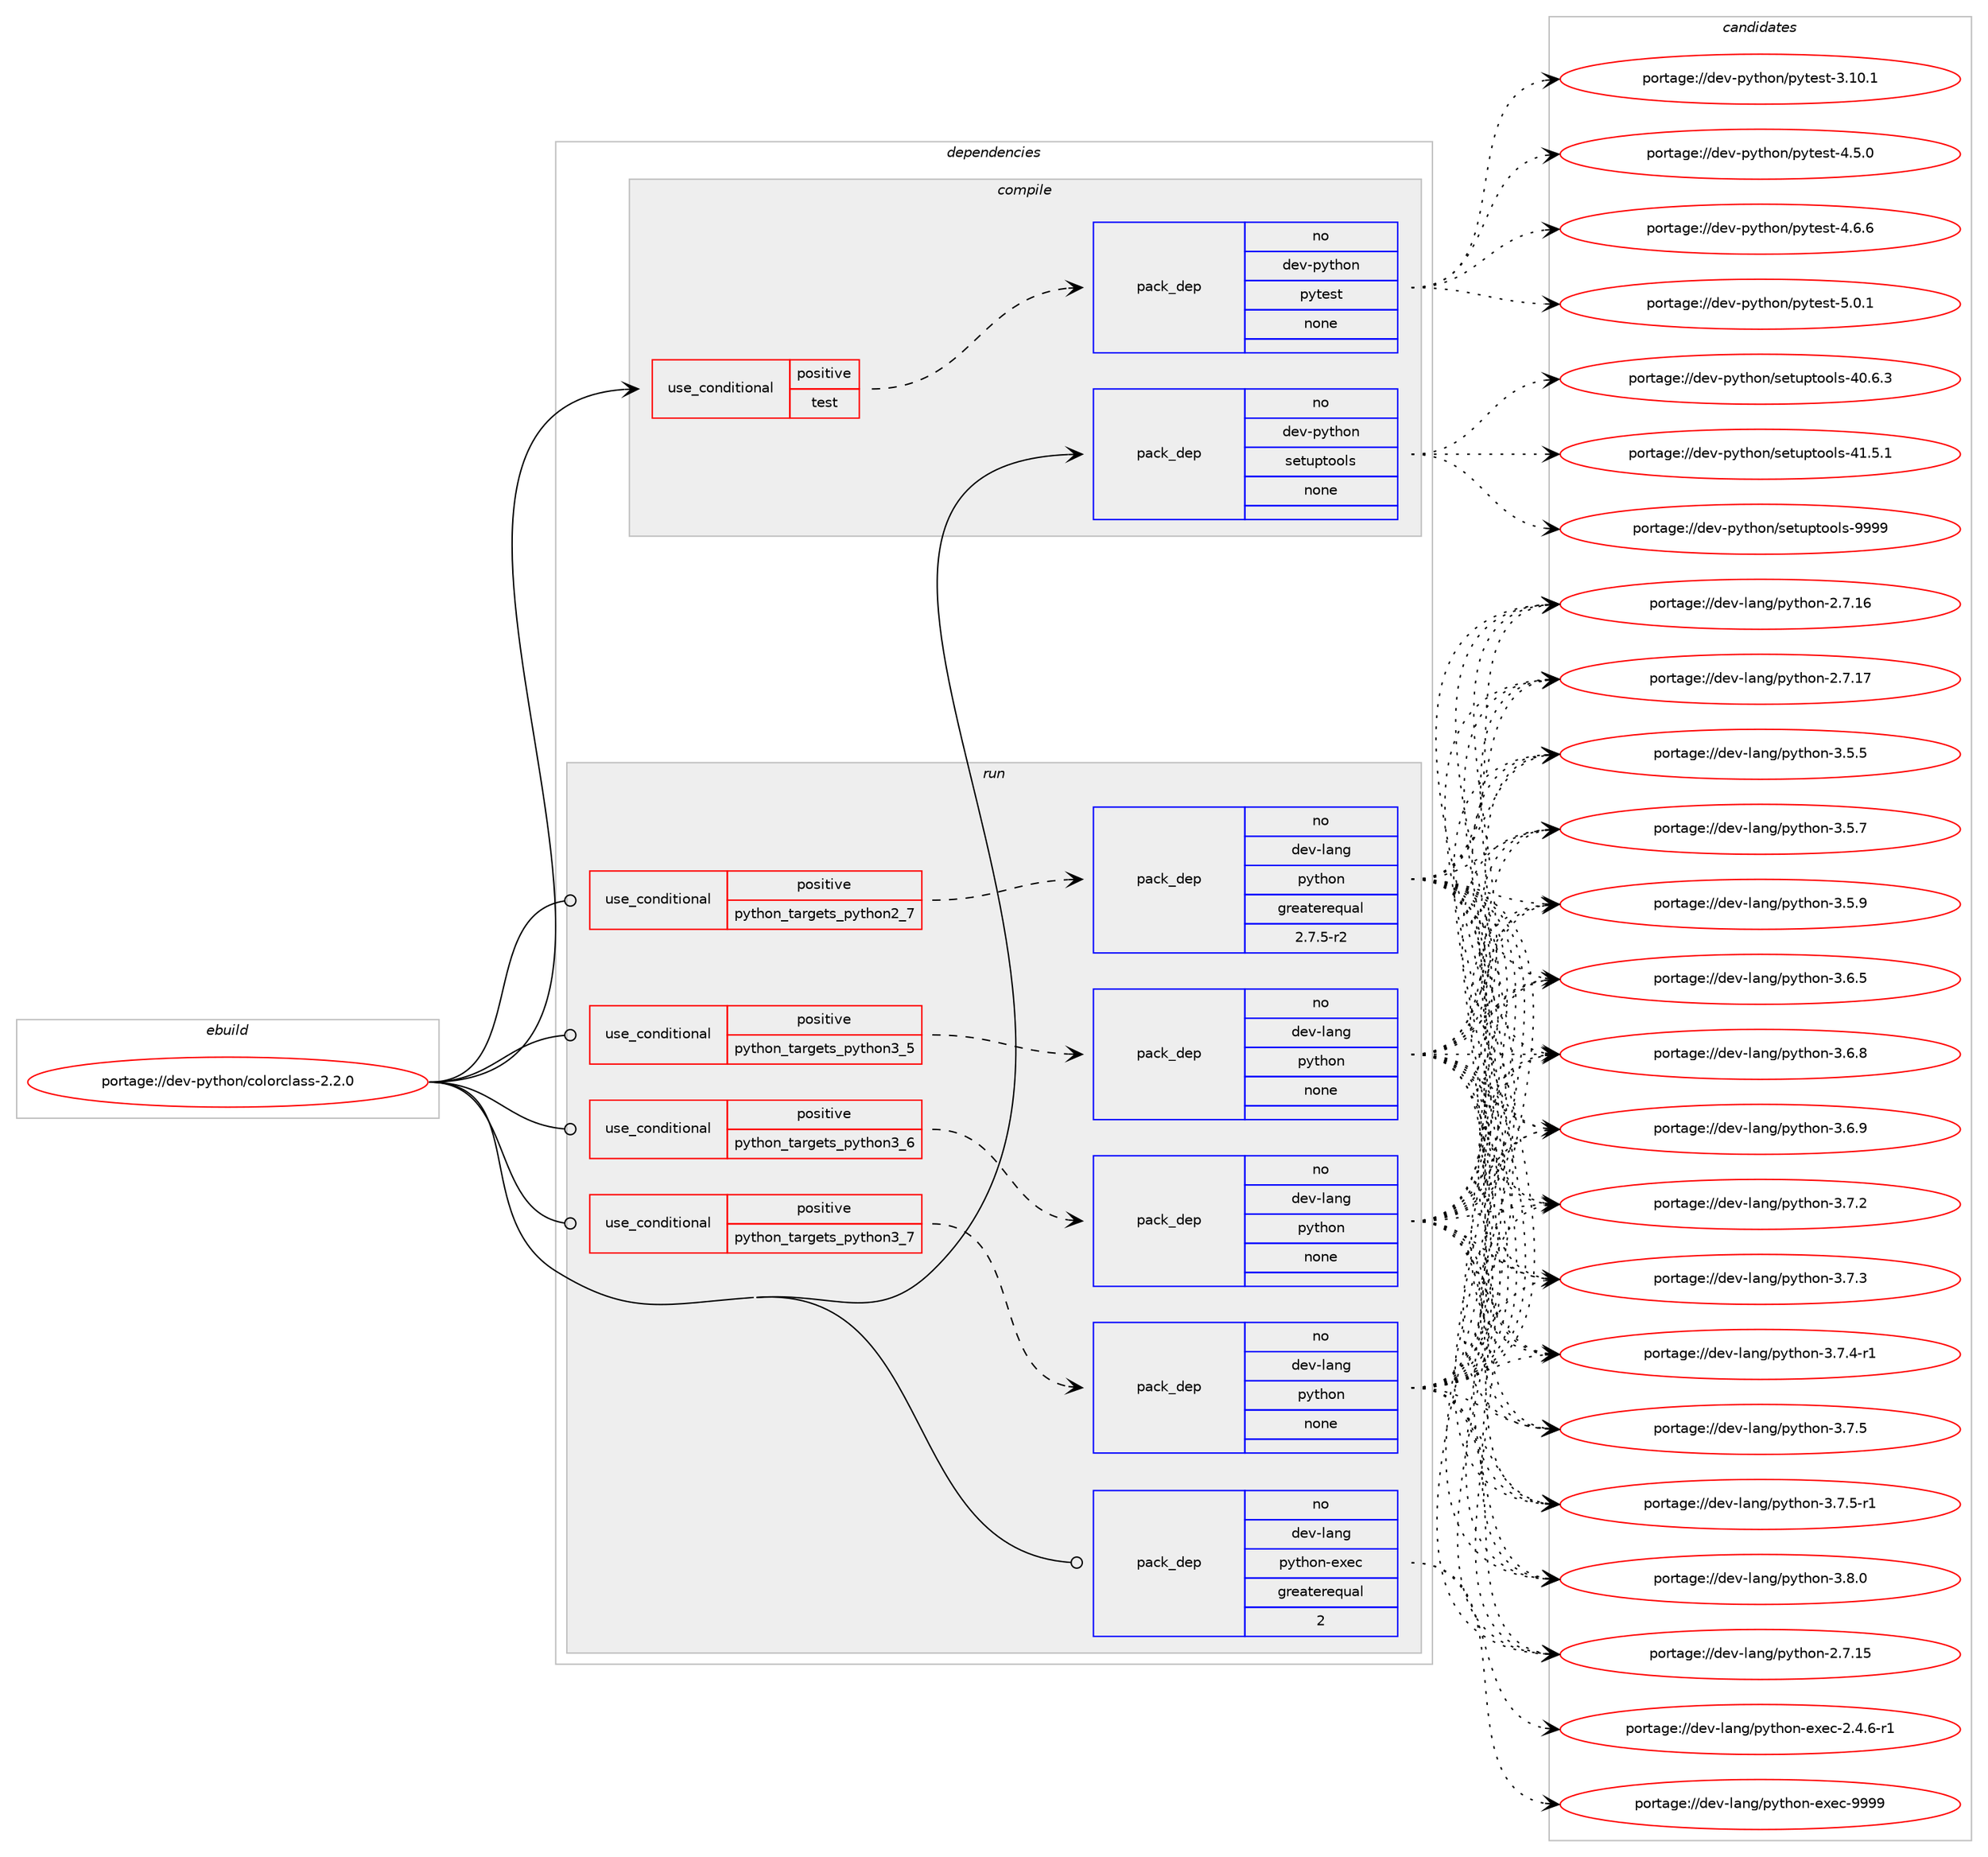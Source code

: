 digraph prolog {

# *************
# Graph options
# *************

newrank=true;
concentrate=true;
compound=true;
graph [rankdir=LR,fontname=Helvetica,fontsize=10,ranksep=1.5];#, ranksep=2.5, nodesep=0.2];
edge  [arrowhead=vee];
node  [fontname=Helvetica,fontsize=10];

# **********
# The ebuild
# **********

subgraph cluster_leftcol {
color=gray;
rank=same;
label=<<i>ebuild</i>>;
id [label="portage://dev-python/colorclass-2.2.0", color=red, width=4, href="../dev-python/colorclass-2.2.0.svg"];
}

# ****************
# The dependencies
# ****************

subgraph cluster_midcol {
color=gray;
label=<<i>dependencies</i>>;
subgraph cluster_compile {
fillcolor="#eeeeee";
style=filled;
label=<<i>compile</i>>;
subgraph cond27061 {
dependency134605 [label=<<TABLE BORDER="0" CELLBORDER="1" CELLSPACING="0" CELLPADDING="4"><TR><TD ROWSPAN="3" CELLPADDING="10">use_conditional</TD></TR><TR><TD>positive</TD></TR><TR><TD>test</TD></TR></TABLE>>, shape=none, color=red];
subgraph pack104234 {
dependency134606 [label=<<TABLE BORDER="0" CELLBORDER="1" CELLSPACING="0" CELLPADDING="4" WIDTH="220"><TR><TD ROWSPAN="6" CELLPADDING="30">pack_dep</TD></TR><TR><TD WIDTH="110">no</TD></TR><TR><TD>dev-python</TD></TR><TR><TD>pytest</TD></TR><TR><TD>none</TD></TR><TR><TD></TD></TR></TABLE>>, shape=none, color=blue];
}
dependency134605:e -> dependency134606:w [weight=20,style="dashed",arrowhead="vee"];
}
id:e -> dependency134605:w [weight=20,style="solid",arrowhead="vee"];
subgraph pack104235 {
dependency134607 [label=<<TABLE BORDER="0" CELLBORDER="1" CELLSPACING="0" CELLPADDING="4" WIDTH="220"><TR><TD ROWSPAN="6" CELLPADDING="30">pack_dep</TD></TR><TR><TD WIDTH="110">no</TD></TR><TR><TD>dev-python</TD></TR><TR><TD>setuptools</TD></TR><TR><TD>none</TD></TR><TR><TD></TD></TR></TABLE>>, shape=none, color=blue];
}
id:e -> dependency134607:w [weight=20,style="solid",arrowhead="vee"];
}
subgraph cluster_compileandrun {
fillcolor="#eeeeee";
style=filled;
label=<<i>compile and run</i>>;
}
subgraph cluster_run {
fillcolor="#eeeeee";
style=filled;
label=<<i>run</i>>;
subgraph cond27062 {
dependency134608 [label=<<TABLE BORDER="0" CELLBORDER="1" CELLSPACING="0" CELLPADDING="4"><TR><TD ROWSPAN="3" CELLPADDING="10">use_conditional</TD></TR><TR><TD>positive</TD></TR><TR><TD>python_targets_python2_7</TD></TR></TABLE>>, shape=none, color=red];
subgraph pack104236 {
dependency134609 [label=<<TABLE BORDER="0" CELLBORDER="1" CELLSPACING="0" CELLPADDING="4" WIDTH="220"><TR><TD ROWSPAN="6" CELLPADDING="30">pack_dep</TD></TR><TR><TD WIDTH="110">no</TD></TR><TR><TD>dev-lang</TD></TR><TR><TD>python</TD></TR><TR><TD>greaterequal</TD></TR><TR><TD>2.7.5-r2</TD></TR></TABLE>>, shape=none, color=blue];
}
dependency134608:e -> dependency134609:w [weight=20,style="dashed",arrowhead="vee"];
}
id:e -> dependency134608:w [weight=20,style="solid",arrowhead="odot"];
subgraph cond27063 {
dependency134610 [label=<<TABLE BORDER="0" CELLBORDER="1" CELLSPACING="0" CELLPADDING="4"><TR><TD ROWSPAN="3" CELLPADDING="10">use_conditional</TD></TR><TR><TD>positive</TD></TR><TR><TD>python_targets_python3_5</TD></TR></TABLE>>, shape=none, color=red];
subgraph pack104237 {
dependency134611 [label=<<TABLE BORDER="0" CELLBORDER="1" CELLSPACING="0" CELLPADDING="4" WIDTH="220"><TR><TD ROWSPAN="6" CELLPADDING="30">pack_dep</TD></TR><TR><TD WIDTH="110">no</TD></TR><TR><TD>dev-lang</TD></TR><TR><TD>python</TD></TR><TR><TD>none</TD></TR><TR><TD></TD></TR></TABLE>>, shape=none, color=blue];
}
dependency134610:e -> dependency134611:w [weight=20,style="dashed",arrowhead="vee"];
}
id:e -> dependency134610:w [weight=20,style="solid",arrowhead="odot"];
subgraph cond27064 {
dependency134612 [label=<<TABLE BORDER="0" CELLBORDER="1" CELLSPACING="0" CELLPADDING="4"><TR><TD ROWSPAN="3" CELLPADDING="10">use_conditional</TD></TR><TR><TD>positive</TD></TR><TR><TD>python_targets_python3_6</TD></TR></TABLE>>, shape=none, color=red];
subgraph pack104238 {
dependency134613 [label=<<TABLE BORDER="0" CELLBORDER="1" CELLSPACING="0" CELLPADDING="4" WIDTH="220"><TR><TD ROWSPAN="6" CELLPADDING="30">pack_dep</TD></TR><TR><TD WIDTH="110">no</TD></TR><TR><TD>dev-lang</TD></TR><TR><TD>python</TD></TR><TR><TD>none</TD></TR><TR><TD></TD></TR></TABLE>>, shape=none, color=blue];
}
dependency134612:e -> dependency134613:w [weight=20,style="dashed",arrowhead="vee"];
}
id:e -> dependency134612:w [weight=20,style="solid",arrowhead="odot"];
subgraph cond27065 {
dependency134614 [label=<<TABLE BORDER="0" CELLBORDER="1" CELLSPACING="0" CELLPADDING="4"><TR><TD ROWSPAN="3" CELLPADDING="10">use_conditional</TD></TR><TR><TD>positive</TD></TR><TR><TD>python_targets_python3_7</TD></TR></TABLE>>, shape=none, color=red];
subgraph pack104239 {
dependency134615 [label=<<TABLE BORDER="0" CELLBORDER="1" CELLSPACING="0" CELLPADDING="4" WIDTH="220"><TR><TD ROWSPAN="6" CELLPADDING="30">pack_dep</TD></TR><TR><TD WIDTH="110">no</TD></TR><TR><TD>dev-lang</TD></TR><TR><TD>python</TD></TR><TR><TD>none</TD></TR><TR><TD></TD></TR></TABLE>>, shape=none, color=blue];
}
dependency134614:e -> dependency134615:w [weight=20,style="dashed",arrowhead="vee"];
}
id:e -> dependency134614:w [weight=20,style="solid",arrowhead="odot"];
subgraph pack104240 {
dependency134616 [label=<<TABLE BORDER="0" CELLBORDER="1" CELLSPACING="0" CELLPADDING="4" WIDTH="220"><TR><TD ROWSPAN="6" CELLPADDING="30">pack_dep</TD></TR><TR><TD WIDTH="110">no</TD></TR><TR><TD>dev-lang</TD></TR><TR><TD>python-exec</TD></TR><TR><TD>greaterequal</TD></TR><TR><TD>2</TD></TR></TABLE>>, shape=none, color=blue];
}
id:e -> dependency134616:w [weight=20,style="solid",arrowhead="odot"];
}
}

# **************
# The candidates
# **************

subgraph cluster_choices {
rank=same;
color=gray;
label=<<i>candidates</i>>;

subgraph choice104234 {
color=black;
nodesep=1;
choiceportage100101118451121211161041111104711212111610111511645514649484649 [label="portage://dev-python/pytest-3.10.1", color=red, width=4,href="../dev-python/pytest-3.10.1.svg"];
choiceportage1001011184511212111610411111047112121116101115116455246534648 [label="portage://dev-python/pytest-4.5.0", color=red, width=4,href="../dev-python/pytest-4.5.0.svg"];
choiceportage1001011184511212111610411111047112121116101115116455246544654 [label="portage://dev-python/pytest-4.6.6", color=red, width=4,href="../dev-python/pytest-4.6.6.svg"];
choiceportage1001011184511212111610411111047112121116101115116455346484649 [label="portage://dev-python/pytest-5.0.1", color=red, width=4,href="../dev-python/pytest-5.0.1.svg"];
dependency134606:e -> choiceportage100101118451121211161041111104711212111610111511645514649484649:w [style=dotted,weight="100"];
dependency134606:e -> choiceportage1001011184511212111610411111047112121116101115116455246534648:w [style=dotted,weight="100"];
dependency134606:e -> choiceportage1001011184511212111610411111047112121116101115116455246544654:w [style=dotted,weight="100"];
dependency134606:e -> choiceportage1001011184511212111610411111047112121116101115116455346484649:w [style=dotted,weight="100"];
}
subgraph choice104235 {
color=black;
nodesep=1;
choiceportage100101118451121211161041111104711510111611711211611111110811545524846544651 [label="portage://dev-python/setuptools-40.6.3", color=red, width=4,href="../dev-python/setuptools-40.6.3.svg"];
choiceportage100101118451121211161041111104711510111611711211611111110811545524946534649 [label="portage://dev-python/setuptools-41.5.1", color=red, width=4,href="../dev-python/setuptools-41.5.1.svg"];
choiceportage10010111845112121116104111110471151011161171121161111111081154557575757 [label="portage://dev-python/setuptools-9999", color=red, width=4,href="../dev-python/setuptools-9999.svg"];
dependency134607:e -> choiceportage100101118451121211161041111104711510111611711211611111110811545524846544651:w [style=dotted,weight="100"];
dependency134607:e -> choiceportage100101118451121211161041111104711510111611711211611111110811545524946534649:w [style=dotted,weight="100"];
dependency134607:e -> choiceportage10010111845112121116104111110471151011161171121161111111081154557575757:w [style=dotted,weight="100"];
}
subgraph choice104236 {
color=black;
nodesep=1;
choiceportage10010111845108971101034711212111610411111045504655464953 [label="portage://dev-lang/python-2.7.15", color=red, width=4,href="../dev-lang/python-2.7.15.svg"];
choiceportage10010111845108971101034711212111610411111045504655464954 [label="portage://dev-lang/python-2.7.16", color=red, width=4,href="../dev-lang/python-2.7.16.svg"];
choiceportage10010111845108971101034711212111610411111045504655464955 [label="portage://dev-lang/python-2.7.17", color=red, width=4,href="../dev-lang/python-2.7.17.svg"];
choiceportage100101118451089711010347112121116104111110455146534653 [label="portage://dev-lang/python-3.5.5", color=red, width=4,href="../dev-lang/python-3.5.5.svg"];
choiceportage100101118451089711010347112121116104111110455146534655 [label="portage://dev-lang/python-3.5.7", color=red, width=4,href="../dev-lang/python-3.5.7.svg"];
choiceportage100101118451089711010347112121116104111110455146534657 [label="portage://dev-lang/python-3.5.9", color=red, width=4,href="../dev-lang/python-3.5.9.svg"];
choiceportage100101118451089711010347112121116104111110455146544653 [label="portage://dev-lang/python-3.6.5", color=red, width=4,href="../dev-lang/python-3.6.5.svg"];
choiceportage100101118451089711010347112121116104111110455146544656 [label="portage://dev-lang/python-3.6.8", color=red, width=4,href="../dev-lang/python-3.6.8.svg"];
choiceportage100101118451089711010347112121116104111110455146544657 [label="portage://dev-lang/python-3.6.9", color=red, width=4,href="../dev-lang/python-3.6.9.svg"];
choiceportage100101118451089711010347112121116104111110455146554650 [label="portage://dev-lang/python-3.7.2", color=red, width=4,href="../dev-lang/python-3.7.2.svg"];
choiceportage100101118451089711010347112121116104111110455146554651 [label="portage://dev-lang/python-3.7.3", color=red, width=4,href="../dev-lang/python-3.7.3.svg"];
choiceportage1001011184510897110103471121211161041111104551465546524511449 [label="portage://dev-lang/python-3.7.4-r1", color=red, width=4,href="../dev-lang/python-3.7.4-r1.svg"];
choiceportage100101118451089711010347112121116104111110455146554653 [label="portage://dev-lang/python-3.7.5", color=red, width=4,href="../dev-lang/python-3.7.5.svg"];
choiceportage1001011184510897110103471121211161041111104551465546534511449 [label="portage://dev-lang/python-3.7.5-r1", color=red, width=4,href="../dev-lang/python-3.7.5-r1.svg"];
choiceportage100101118451089711010347112121116104111110455146564648 [label="portage://dev-lang/python-3.8.0", color=red, width=4,href="../dev-lang/python-3.8.0.svg"];
dependency134609:e -> choiceportage10010111845108971101034711212111610411111045504655464953:w [style=dotted,weight="100"];
dependency134609:e -> choiceportage10010111845108971101034711212111610411111045504655464954:w [style=dotted,weight="100"];
dependency134609:e -> choiceportage10010111845108971101034711212111610411111045504655464955:w [style=dotted,weight="100"];
dependency134609:e -> choiceportage100101118451089711010347112121116104111110455146534653:w [style=dotted,weight="100"];
dependency134609:e -> choiceportage100101118451089711010347112121116104111110455146534655:w [style=dotted,weight="100"];
dependency134609:e -> choiceportage100101118451089711010347112121116104111110455146534657:w [style=dotted,weight="100"];
dependency134609:e -> choiceportage100101118451089711010347112121116104111110455146544653:w [style=dotted,weight="100"];
dependency134609:e -> choiceportage100101118451089711010347112121116104111110455146544656:w [style=dotted,weight="100"];
dependency134609:e -> choiceportage100101118451089711010347112121116104111110455146544657:w [style=dotted,weight="100"];
dependency134609:e -> choiceportage100101118451089711010347112121116104111110455146554650:w [style=dotted,weight="100"];
dependency134609:e -> choiceportage100101118451089711010347112121116104111110455146554651:w [style=dotted,weight="100"];
dependency134609:e -> choiceportage1001011184510897110103471121211161041111104551465546524511449:w [style=dotted,weight="100"];
dependency134609:e -> choiceportage100101118451089711010347112121116104111110455146554653:w [style=dotted,weight="100"];
dependency134609:e -> choiceportage1001011184510897110103471121211161041111104551465546534511449:w [style=dotted,weight="100"];
dependency134609:e -> choiceportage100101118451089711010347112121116104111110455146564648:w [style=dotted,weight="100"];
}
subgraph choice104237 {
color=black;
nodesep=1;
choiceportage10010111845108971101034711212111610411111045504655464953 [label="portage://dev-lang/python-2.7.15", color=red, width=4,href="../dev-lang/python-2.7.15.svg"];
choiceportage10010111845108971101034711212111610411111045504655464954 [label="portage://dev-lang/python-2.7.16", color=red, width=4,href="../dev-lang/python-2.7.16.svg"];
choiceportage10010111845108971101034711212111610411111045504655464955 [label="portage://dev-lang/python-2.7.17", color=red, width=4,href="../dev-lang/python-2.7.17.svg"];
choiceportage100101118451089711010347112121116104111110455146534653 [label="portage://dev-lang/python-3.5.5", color=red, width=4,href="../dev-lang/python-3.5.5.svg"];
choiceportage100101118451089711010347112121116104111110455146534655 [label="portage://dev-lang/python-3.5.7", color=red, width=4,href="../dev-lang/python-3.5.7.svg"];
choiceportage100101118451089711010347112121116104111110455146534657 [label="portage://dev-lang/python-3.5.9", color=red, width=4,href="../dev-lang/python-3.5.9.svg"];
choiceportage100101118451089711010347112121116104111110455146544653 [label="portage://dev-lang/python-3.6.5", color=red, width=4,href="../dev-lang/python-3.6.5.svg"];
choiceportage100101118451089711010347112121116104111110455146544656 [label="portage://dev-lang/python-3.6.8", color=red, width=4,href="../dev-lang/python-3.6.8.svg"];
choiceportage100101118451089711010347112121116104111110455146544657 [label="portage://dev-lang/python-3.6.9", color=red, width=4,href="../dev-lang/python-3.6.9.svg"];
choiceportage100101118451089711010347112121116104111110455146554650 [label="portage://dev-lang/python-3.7.2", color=red, width=4,href="../dev-lang/python-3.7.2.svg"];
choiceportage100101118451089711010347112121116104111110455146554651 [label="portage://dev-lang/python-3.7.3", color=red, width=4,href="../dev-lang/python-3.7.3.svg"];
choiceportage1001011184510897110103471121211161041111104551465546524511449 [label="portage://dev-lang/python-3.7.4-r1", color=red, width=4,href="../dev-lang/python-3.7.4-r1.svg"];
choiceportage100101118451089711010347112121116104111110455146554653 [label="portage://dev-lang/python-3.7.5", color=red, width=4,href="../dev-lang/python-3.7.5.svg"];
choiceportage1001011184510897110103471121211161041111104551465546534511449 [label="portage://dev-lang/python-3.7.5-r1", color=red, width=4,href="../dev-lang/python-3.7.5-r1.svg"];
choiceportage100101118451089711010347112121116104111110455146564648 [label="portage://dev-lang/python-3.8.0", color=red, width=4,href="../dev-lang/python-3.8.0.svg"];
dependency134611:e -> choiceportage10010111845108971101034711212111610411111045504655464953:w [style=dotted,weight="100"];
dependency134611:e -> choiceportage10010111845108971101034711212111610411111045504655464954:w [style=dotted,weight="100"];
dependency134611:e -> choiceportage10010111845108971101034711212111610411111045504655464955:w [style=dotted,weight="100"];
dependency134611:e -> choiceportage100101118451089711010347112121116104111110455146534653:w [style=dotted,weight="100"];
dependency134611:e -> choiceportage100101118451089711010347112121116104111110455146534655:w [style=dotted,weight="100"];
dependency134611:e -> choiceportage100101118451089711010347112121116104111110455146534657:w [style=dotted,weight="100"];
dependency134611:e -> choiceportage100101118451089711010347112121116104111110455146544653:w [style=dotted,weight="100"];
dependency134611:e -> choiceportage100101118451089711010347112121116104111110455146544656:w [style=dotted,weight="100"];
dependency134611:e -> choiceportage100101118451089711010347112121116104111110455146544657:w [style=dotted,weight="100"];
dependency134611:e -> choiceportage100101118451089711010347112121116104111110455146554650:w [style=dotted,weight="100"];
dependency134611:e -> choiceportage100101118451089711010347112121116104111110455146554651:w [style=dotted,weight="100"];
dependency134611:e -> choiceportage1001011184510897110103471121211161041111104551465546524511449:w [style=dotted,weight="100"];
dependency134611:e -> choiceportage100101118451089711010347112121116104111110455146554653:w [style=dotted,weight="100"];
dependency134611:e -> choiceportage1001011184510897110103471121211161041111104551465546534511449:w [style=dotted,weight="100"];
dependency134611:e -> choiceportage100101118451089711010347112121116104111110455146564648:w [style=dotted,weight="100"];
}
subgraph choice104238 {
color=black;
nodesep=1;
choiceportage10010111845108971101034711212111610411111045504655464953 [label="portage://dev-lang/python-2.7.15", color=red, width=4,href="../dev-lang/python-2.7.15.svg"];
choiceportage10010111845108971101034711212111610411111045504655464954 [label="portage://dev-lang/python-2.7.16", color=red, width=4,href="../dev-lang/python-2.7.16.svg"];
choiceportage10010111845108971101034711212111610411111045504655464955 [label="portage://dev-lang/python-2.7.17", color=red, width=4,href="../dev-lang/python-2.7.17.svg"];
choiceportage100101118451089711010347112121116104111110455146534653 [label="portage://dev-lang/python-3.5.5", color=red, width=4,href="../dev-lang/python-3.5.5.svg"];
choiceportage100101118451089711010347112121116104111110455146534655 [label="portage://dev-lang/python-3.5.7", color=red, width=4,href="../dev-lang/python-3.5.7.svg"];
choiceportage100101118451089711010347112121116104111110455146534657 [label="portage://dev-lang/python-3.5.9", color=red, width=4,href="../dev-lang/python-3.5.9.svg"];
choiceportage100101118451089711010347112121116104111110455146544653 [label="portage://dev-lang/python-3.6.5", color=red, width=4,href="../dev-lang/python-3.6.5.svg"];
choiceportage100101118451089711010347112121116104111110455146544656 [label="portage://dev-lang/python-3.6.8", color=red, width=4,href="../dev-lang/python-3.6.8.svg"];
choiceportage100101118451089711010347112121116104111110455146544657 [label="portage://dev-lang/python-3.6.9", color=red, width=4,href="../dev-lang/python-3.6.9.svg"];
choiceportage100101118451089711010347112121116104111110455146554650 [label="portage://dev-lang/python-3.7.2", color=red, width=4,href="../dev-lang/python-3.7.2.svg"];
choiceportage100101118451089711010347112121116104111110455146554651 [label="portage://dev-lang/python-3.7.3", color=red, width=4,href="../dev-lang/python-3.7.3.svg"];
choiceportage1001011184510897110103471121211161041111104551465546524511449 [label="portage://dev-lang/python-3.7.4-r1", color=red, width=4,href="../dev-lang/python-3.7.4-r1.svg"];
choiceportage100101118451089711010347112121116104111110455146554653 [label="portage://dev-lang/python-3.7.5", color=red, width=4,href="../dev-lang/python-3.7.5.svg"];
choiceportage1001011184510897110103471121211161041111104551465546534511449 [label="portage://dev-lang/python-3.7.5-r1", color=red, width=4,href="../dev-lang/python-3.7.5-r1.svg"];
choiceportage100101118451089711010347112121116104111110455146564648 [label="portage://dev-lang/python-3.8.0", color=red, width=4,href="../dev-lang/python-3.8.0.svg"];
dependency134613:e -> choiceportage10010111845108971101034711212111610411111045504655464953:w [style=dotted,weight="100"];
dependency134613:e -> choiceportage10010111845108971101034711212111610411111045504655464954:w [style=dotted,weight="100"];
dependency134613:e -> choiceportage10010111845108971101034711212111610411111045504655464955:w [style=dotted,weight="100"];
dependency134613:e -> choiceportage100101118451089711010347112121116104111110455146534653:w [style=dotted,weight="100"];
dependency134613:e -> choiceportage100101118451089711010347112121116104111110455146534655:w [style=dotted,weight="100"];
dependency134613:e -> choiceportage100101118451089711010347112121116104111110455146534657:w [style=dotted,weight="100"];
dependency134613:e -> choiceportage100101118451089711010347112121116104111110455146544653:w [style=dotted,weight="100"];
dependency134613:e -> choiceportage100101118451089711010347112121116104111110455146544656:w [style=dotted,weight="100"];
dependency134613:e -> choiceportage100101118451089711010347112121116104111110455146544657:w [style=dotted,weight="100"];
dependency134613:e -> choiceportage100101118451089711010347112121116104111110455146554650:w [style=dotted,weight="100"];
dependency134613:e -> choiceportage100101118451089711010347112121116104111110455146554651:w [style=dotted,weight="100"];
dependency134613:e -> choiceportage1001011184510897110103471121211161041111104551465546524511449:w [style=dotted,weight="100"];
dependency134613:e -> choiceportage100101118451089711010347112121116104111110455146554653:w [style=dotted,weight="100"];
dependency134613:e -> choiceportage1001011184510897110103471121211161041111104551465546534511449:w [style=dotted,weight="100"];
dependency134613:e -> choiceportage100101118451089711010347112121116104111110455146564648:w [style=dotted,weight="100"];
}
subgraph choice104239 {
color=black;
nodesep=1;
choiceportage10010111845108971101034711212111610411111045504655464953 [label="portage://dev-lang/python-2.7.15", color=red, width=4,href="../dev-lang/python-2.7.15.svg"];
choiceportage10010111845108971101034711212111610411111045504655464954 [label="portage://dev-lang/python-2.7.16", color=red, width=4,href="../dev-lang/python-2.7.16.svg"];
choiceportage10010111845108971101034711212111610411111045504655464955 [label="portage://dev-lang/python-2.7.17", color=red, width=4,href="../dev-lang/python-2.7.17.svg"];
choiceportage100101118451089711010347112121116104111110455146534653 [label="portage://dev-lang/python-3.5.5", color=red, width=4,href="../dev-lang/python-3.5.5.svg"];
choiceportage100101118451089711010347112121116104111110455146534655 [label="portage://dev-lang/python-3.5.7", color=red, width=4,href="../dev-lang/python-3.5.7.svg"];
choiceportage100101118451089711010347112121116104111110455146534657 [label="portage://dev-lang/python-3.5.9", color=red, width=4,href="../dev-lang/python-3.5.9.svg"];
choiceportage100101118451089711010347112121116104111110455146544653 [label="portage://dev-lang/python-3.6.5", color=red, width=4,href="../dev-lang/python-3.6.5.svg"];
choiceportage100101118451089711010347112121116104111110455146544656 [label="portage://dev-lang/python-3.6.8", color=red, width=4,href="../dev-lang/python-3.6.8.svg"];
choiceportage100101118451089711010347112121116104111110455146544657 [label="portage://dev-lang/python-3.6.9", color=red, width=4,href="../dev-lang/python-3.6.9.svg"];
choiceportage100101118451089711010347112121116104111110455146554650 [label="portage://dev-lang/python-3.7.2", color=red, width=4,href="../dev-lang/python-3.7.2.svg"];
choiceportage100101118451089711010347112121116104111110455146554651 [label="portage://dev-lang/python-3.7.3", color=red, width=4,href="../dev-lang/python-3.7.3.svg"];
choiceportage1001011184510897110103471121211161041111104551465546524511449 [label="portage://dev-lang/python-3.7.4-r1", color=red, width=4,href="../dev-lang/python-3.7.4-r1.svg"];
choiceportage100101118451089711010347112121116104111110455146554653 [label="portage://dev-lang/python-3.7.5", color=red, width=4,href="../dev-lang/python-3.7.5.svg"];
choiceportage1001011184510897110103471121211161041111104551465546534511449 [label="portage://dev-lang/python-3.7.5-r1", color=red, width=4,href="../dev-lang/python-3.7.5-r1.svg"];
choiceportage100101118451089711010347112121116104111110455146564648 [label="portage://dev-lang/python-3.8.0", color=red, width=4,href="../dev-lang/python-3.8.0.svg"];
dependency134615:e -> choiceportage10010111845108971101034711212111610411111045504655464953:w [style=dotted,weight="100"];
dependency134615:e -> choiceportage10010111845108971101034711212111610411111045504655464954:w [style=dotted,weight="100"];
dependency134615:e -> choiceportage10010111845108971101034711212111610411111045504655464955:w [style=dotted,weight="100"];
dependency134615:e -> choiceportage100101118451089711010347112121116104111110455146534653:w [style=dotted,weight="100"];
dependency134615:e -> choiceportage100101118451089711010347112121116104111110455146534655:w [style=dotted,weight="100"];
dependency134615:e -> choiceportage100101118451089711010347112121116104111110455146534657:w [style=dotted,weight="100"];
dependency134615:e -> choiceportage100101118451089711010347112121116104111110455146544653:w [style=dotted,weight="100"];
dependency134615:e -> choiceportage100101118451089711010347112121116104111110455146544656:w [style=dotted,weight="100"];
dependency134615:e -> choiceportage100101118451089711010347112121116104111110455146544657:w [style=dotted,weight="100"];
dependency134615:e -> choiceportage100101118451089711010347112121116104111110455146554650:w [style=dotted,weight="100"];
dependency134615:e -> choiceportage100101118451089711010347112121116104111110455146554651:w [style=dotted,weight="100"];
dependency134615:e -> choiceportage1001011184510897110103471121211161041111104551465546524511449:w [style=dotted,weight="100"];
dependency134615:e -> choiceportage100101118451089711010347112121116104111110455146554653:w [style=dotted,weight="100"];
dependency134615:e -> choiceportage1001011184510897110103471121211161041111104551465546534511449:w [style=dotted,weight="100"];
dependency134615:e -> choiceportage100101118451089711010347112121116104111110455146564648:w [style=dotted,weight="100"];
}
subgraph choice104240 {
color=black;
nodesep=1;
choiceportage10010111845108971101034711212111610411111045101120101994550465246544511449 [label="portage://dev-lang/python-exec-2.4.6-r1", color=red, width=4,href="../dev-lang/python-exec-2.4.6-r1.svg"];
choiceportage10010111845108971101034711212111610411111045101120101994557575757 [label="portage://dev-lang/python-exec-9999", color=red, width=4,href="../dev-lang/python-exec-9999.svg"];
dependency134616:e -> choiceportage10010111845108971101034711212111610411111045101120101994550465246544511449:w [style=dotted,weight="100"];
dependency134616:e -> choiceportage10010111845108971101034711212111610411111045101120101994557575757:w [style=dotted,weight="100"];
}
}

}
